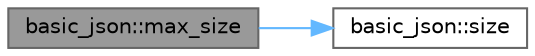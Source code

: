 digraph "basic_json::max_size"
{
 // LATEX_PDF_SIZE
  bgcolor="transparent";
  edge [fontname=Helvetica,fontsize=10,labelfontname=Helvetica,labelfontsize=10];
  node [fontname=Helvetica,fontsize=10,shape=box,height=0.2,width=0.4];
  rankdir="LR";
  Node1 [id="Node000001",label="basic_json::max_size",height=0.2,width=0.4,color="gray40", fillcolor="grey60", style="filled", fontcolor="black",tooltip="returns the maximum possible number of elements"];
  Node1 -> Node2 [id="edge2_Node000001_Node000002",color="steelblue1",style="solid",tooltip=" "];
  Node2 [id="Node000002",label="basic_json::size",height=0.2,width=0.4,color="grey40", fillcolor="white", style="filled",URL="$classbasic__json.html#a769537e4631ccd39b5ab3753547a8274",tooltip="returns the number of elements"];
}
